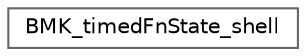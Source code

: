 digraph "类继承关系图"
{
 // LATEX_PDF_SIZE
  bgcolor="transparent";
  edge [fontname=Helvetica,fontsize=10,labelfontname=Helvetica,labelfontsize=10];
  node [fontname=Helvetica,fontsize=10,shape=box,height=0.2,width=0.4];
  rankdir="LR";
  Node0 [id="Node000000",label="BMK_timedFnState_shell",height=0.2,width=0.4,color="grey40", fillcolor="white", style="filled",URL="$union_b_m_k__timed_fn_state__shell.html",tooltip=" "];
}

